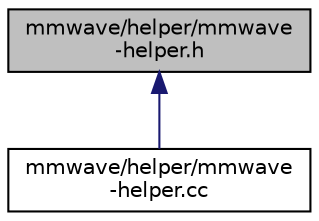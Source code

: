 digraph "mmwave/helper/mmwave-helper.h"
{
  edge [fontname="Helvetica",fontsize="10",labelfontname="Helvetica",labelfontsize="10"];
  node [fontname="Helvetica",fontsize="10",shape=record];
  Node1 [label="mmwave/helper/mmwave\l-helper.h",height=0.2,width=0.4,color="black", fillcolor="grey75", style="filled", fontcolor="black"];
  Node1 -> Node2 [dir="back",color="midnightblue",fontsize="10",style="solid"];
  Node2 [label="mmwave/helper/mmwave\l-helper.cc",height=0.2,width=0.4,color="black", fillcolor="white", style="filled",URL="$d1/d24/mmwave-helper_8cc.html"];
}
